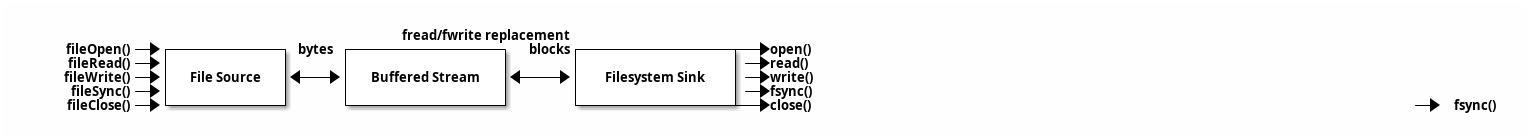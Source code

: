 @startditaa
                               fread/fwrite replacement
 fileOpen()-->+-----------+bytes+---------------+blocks+---------------+-->open()
 fileRead()-->|           |     |               |      |               |-->read()
fileWrite()-->|File Source|<--->|Buffered Stream|<---->|Filesystem Sink|-->write()
 fileSync()-->|           |     |               |      |               |-->fsync()
fileClose()-->+-----------+     +---------------+      +---------------+-->close()                                                         -->fsync()
@endditaa

@startditaa
                                               With Compression
 fileOpen()-->+-----------+bytes+---------------+bytes+---------------+blocks+---------------+-->open()
 fileRead()-->|           |     |               |     |               |      |               |-->read()
fileWrite()-->|File Source|<--->|LZ4 Compression|<--->|Buffered Stream|----->|Filesystem Sink|-->write()
 fileSync()-->|           |     |               |     |               |      |               |-->fsync()
fileClose()-->+-----------+     +---------------+     +---------------+      +---------------+-->close()                                                         -->fsync()
@endditaa


@startditaa
                                               With Encryption
 fileOpen()-->+-----------+bytes+----------------+blocks+--------------+blocks+---------------+-->open()
 fileRead()-->|           |     |                |      |              |      |               |-->read()
fileWrite()-->|File Source|<--->|Buffered Stream|<----->|AES Encryption|----->|Filesystem Sink|-->write()
 fileSync()-->|           |     |                |      |              |      |               |-->fsync()
fileClose()-->+-----------+     +----------------+      +--------------+      +---------------+-->close()                                                         -->fsync()
@endditaa


@startditaa
                                     Split a stream into multiple files.
 fileOpen()-->+-----------+bytes+---------------+blocks+----------+  +--\blocks+---------------+-->open()
 fileRead()-->|           |     |               |      |          +--+  |      |               |-->read()
fileWrite()-->|File Source|<--->|Buffered Stream|<---->|File Split|  :  :<---->|Filesystem Sink|-->write()
 fileSync()-->|           |     |               |      |          +--+  |      |               |-->fsync()
fileClose()-->+-----------+     +---------------+      +----------+  +--/      +---------------+-->close()                                                         -->fsync()
                                                                  Multiple
                                                                    Files
@endditaa
